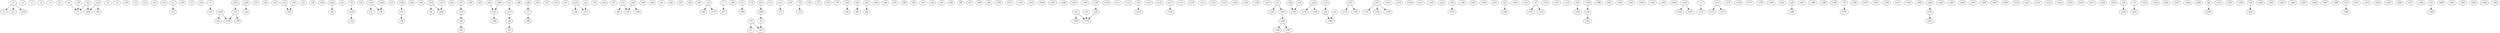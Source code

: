 strict digraph  {
c1;
c2;
c3;
c4;
c5;
c6;
c7;
c8;
c9;
c10;
c11;
c12;
c13;
c14;
c15;
c16;
c17;
c18;
c19;
c20;
c21;
c22;
c23;
c24;
c25;
c26;
c27;
c28;
c29;
c30;
c31;
c32;
c33;
c34;
c35;
c36;
c37;
c38;
c39;
c40;
c41;
c42;
c43;
c44;
c45;
c46;
c47;
c48;
c49;
c50;
c51;
c52;
c53;
c54;
c55;
c56;
c57;
c58;
c59;
c60;
c61;
c62;
c63;
c64;
c65;
c66;
c67;
c68;
c69;
c70;
c71;
c72;
c73;
c74;
c75;
c76;
c77;
c78;
c79;
c80;
c81;
c82;
c83;
c84;
c85;
c86;
c87;
c88;
c89;
c90;
c91;
c92;
c93;
c94;
c95;
c96;
c97;
c98;
c99;
c100;
c101;
c102;
c103;
c104;
c105;
c106;
c107;
c108;
c109;
c110;
c111;
c112;
c113;
c114;
c115;
c116;
c117;
c118;
c119;
c120;
c121;
c122;
c123;
c124;
c125;
c126;
c127;
c128;
c129;
c130;
c131;
c132;
c133;
c134;
c135;
c136;
c137;
c138;
c139;
c140;
c141;
c142;
c143;
c144;
c145;
c146;
c147;
c148;
c149;
c150;
c151;
c152;
c153;
c154;
c155;
c156;
c157;
c158;
c159;
c160;
c161;
c162;
c163;
c164;
c165;
c166;
c167;
c168;
c169;
c170;
c171;
c172;
c173;
c174;
c175;
c176;
c177;
c178;
c179;
c180;
c181;
c182;
c183;
c184;
c185;
c186;
c187;
c188;
c189;
c190;
c191;
c192;
c193;
c194;
c195;
c196;
c197;
c198;
c199;
c200;
c201;
c202;
c203;
c204;
c205;
c206;
c207;
c208;
c209;
c210;
c211;
c212;
c213;
c214;
c215;
c216;
c217;
c218;
c219;
c220;
c221;
c222;
c223;
c224;
c225;
c226;
c227;
c228;
c229;
c230;
c231;
c232;
c233;
c234;
c235;
c236;
c237;
c238;
c239;
c240;
c241;
c242;
c243;
c244;
c245;
c246;
c247;
c248;
c249;
c250;
c251;
c252;
c253;
c254;
c255;
c256;
c257;
c258;
c259;
c260;
c261;
c262;
c263;
c264;
c265;
v1;
v2;
v3;
v4;
v5;
v6;
v7;
v8;
v9;
v10;
v11;
v12;
v13;
v14;
v15;
v16;
v17;
v18;
v19;
v20;
v21;
v22;
v23;
v24;
v25;
v26;
v27;
v28;
v29;
v30;
v31;
v32;
v33;
v34;
v35;
v36;
v37;
v38;
v39;
v40;
v41;
v42;
co1;
co2;
co3;
co4;
co5;
co6;
co7;
co8;
co9;
co10;
co11;
co12;
co13;
co14;
co15;
co16;
co17;
co18;
co19;
co20;
co21;
co22;
co23;
co24;
co25;
co26;
co27;
co28;
co29;
c33 -> co18  [weight=1];
c46 -> v16  [weight=1];
c86 -> v17  [weight=1];
c131 -> v38  [weight=1];
c139 -> v26  [weight=1];
c159 -> co8  [weight=1];
c171 -> v28  [weight=1];
c174 -> co9  [weight=1];
c200 -> v20  [weight=1];
c201 -> co24  [weight=1];
c208 -> v6  [weight=1];
c232 -> v27  [weight=1];
c234 -> v14  [weight=1];
c250 -> v16  [weight=1];
v1 -> c19  [weight=1];
v2 -> c15  [weight=1];
v3 -> c172  [weight=1];
v4 -> c7  [weight=1];
v5 -> c21  [weight=1];
v5 -> c120  [weight=1];
v5 -> c1  [weight=1];
v6 -> c241  [weight=1];
v7 -> c67  [weight=1];
v8 -> c252  [weight=1];
v8 -> c152  [weight=1];
v9 -> c191  [weight=1];
v10 -> c259  [weight=1];
v11 -> c69  [weight=1];
v12 -> c26  [weight=1];
v13 -> c178  [weight=1];
v14 -> c38  [weight=1];
v15 -> c171  [weight=1];
v16 -> c184  [weight=1];
v17 -> c49  [weight=1];
v18 -> c26  [weight=1];
v19 -> c7  [weight=1];
v20 -> c221  [weight=1];
v21 -> c148  [weight=1];
v22 -> c109  [weight=1];
v22 -> c178  [weight=1];
v23 -> c249  [weight=1];
v24 -> c129  [weight=1];
v25 -> c113  [weight=1];
v26 -> c178  [weight=1];
v27 -> c95  [weight=1];
v27 -> c138  [weight=1];
v28 -> c47  [weight=1];
v29 -> c82  [weight=1];
v30 -> c220  [weight=1];
v31 -> c222  [weight=1];
v32 -> c75  [weight=1];
v33 -> c58  [weight=1];
v33 -> c89  [weight=1];
v34 -> c158  [weight=1];
v35 -> c71  [weight=1];
v35 -> c241  [weight=1];
v36 -> c143  [weight=1];
v37 -> c174  [weight=1];
v38 -> c185  [weight=1];
v39 -> c208  [weight=1];
v40 -> c230  [weight=1];
v41 -> c7  [weight=1];
v41 -> c164  [weight=1];
v42 -> c81  [weight=1];
co1 -> c66  [weight=1];
co1 -> c170  [weight=1];
co2 -> c185  [weight=1];
co3 -> c117  [weight=1];
co4 -> c237  [weight=1];
co5 -> c129  [weight=1];
co6 -> c186  [weight=1];
co7 -> c128  [weight=1];
co7 -> c201  [weight=1];
co8 -> c195  [weight=1];
co9 -> c43  [weight=1];
co10 -> c117  [weight=1];
co10 -> c54  [weight=1];
co11 -> c73  [weight=1];
co12 -> c233  [weight=1];
co12 -> c173  [weight=1];
co13 -> c226  [weight=1];
co14 -> c41  [weight=1];
co14 -> c226  [weight=1];
co15 -> c132  [weight=1];
co15 -> c141  [weight=1];
co16 -> c36  [weight=1];
co16 -> c35  [weight=1];
co17 -> c116  [weight=1];
co18 -> c32  [weight=1];
co19 -> c169  [weight=1];
co19 -> c240  [weight=1];
co20 -> c36  [weight=1];
co21 -> c80  [weight=1];
co22 -> c156  [weight=1];
co22 -> c130  [weight=1];
co23 -> c58  [weight=1];
co23 -> c183  [weight=1];
co24 -> c149  [weight=1];
co24 -> c181  [weight=1];
co25 -> c22  [weight=1];
co26 -> c30  [weight=1];
co27 -> c154  [weight=1];
co27 -> c133  [weight=1];
co27 -> c239  [weight=1];
co28 -> c164  [weight=1];
co28 -> c83  [weight=1];
co29 -> c138  [weight=1];
co29 -> c20  [weight=1];
}
